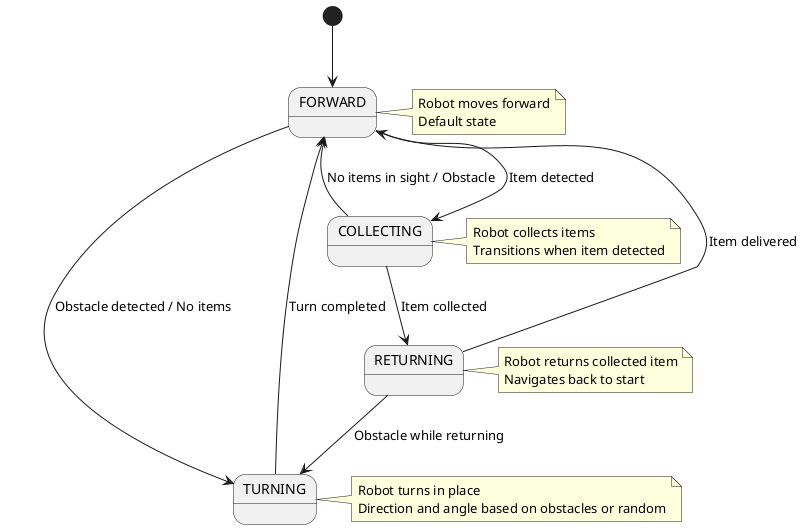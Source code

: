  
@startuml
[*] --> FORWARD

FORWARD --> TURNING : Obstacle detected / No items
FORWARD --> COLLECTING : Item detected
TURNING --> FORWARD : Turn completed
COLLECTING --> FORWARD : No items in sight / Obstacle
COLLECTING --> RETURNING : Item collected
RETURNING --> TURNING : Obstacle while returning
RETURNING --> FORWARD : Item delivered

note right of FORWARD : Robot moves forward\nDefault state
note right of TURNING : Robot turns in place\nDirection and angle based on obstacles or random
note right of COLLECTING : Robot collects items\nTransitions when item detected
note right of RETURNING : Robot returns collected item\nNavigates back to start

@enduml
